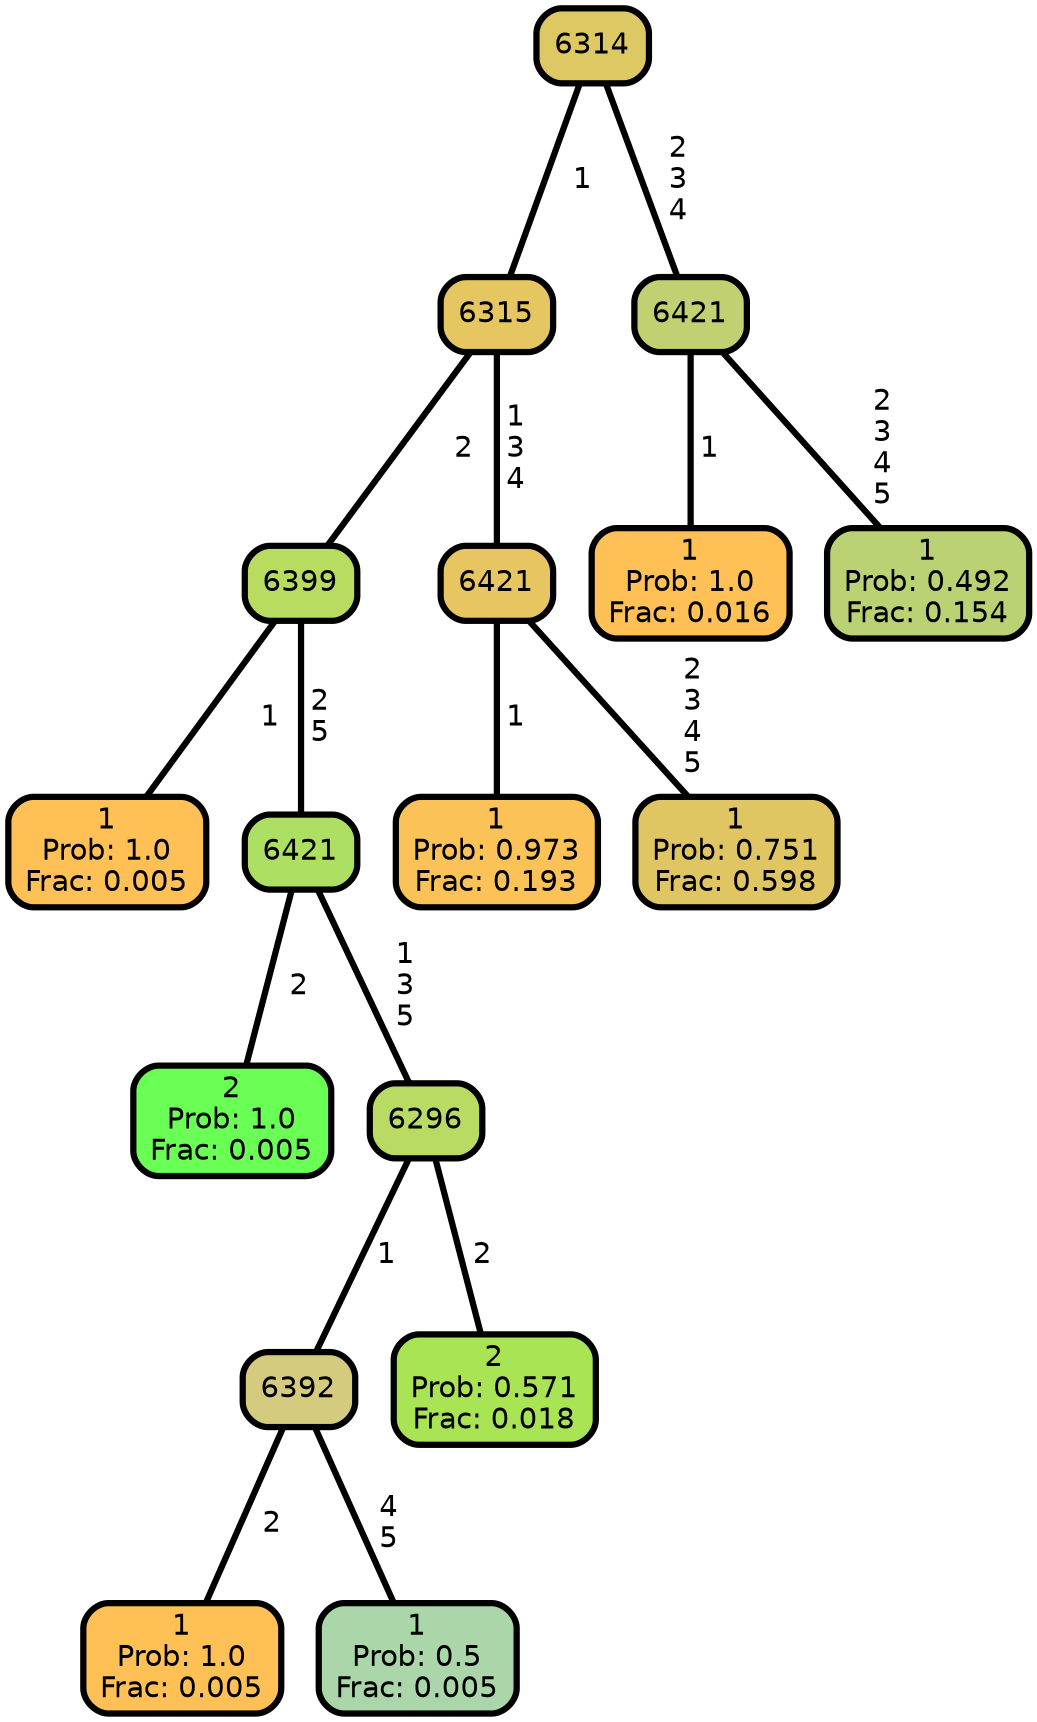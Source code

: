 graph Tree {
node [shape=box, style="filled, rounded",color="black",penwidth="3",fontcolor="black",                 fontname=helvetica] ;
graph [ranksep="0 equally", splines=straight,                 bgcolor=transparent, dpi=200] ;
edge [fontname=helvetica, color=black] ;
0 [label="1
Prob: 1.0
Frac: 0.005", fillcolor="#ffc155"] ;
1 [label="6399", fillcolor="#b8dc60"] ;
2 [label="2
Prob: 1.0
Frac: 0.005", fillcolor="#6aff55"] ;
3 [label="6421", fillcolor="#ade062"] ;
4 [label="1
Prob: 1.0
Frac: 0.005", fillcolor="#ffc155"] ;
5 [label="6392", fillcolor="#d4cb7f"] ;
6 [label="1
Prob: 0.5
Frac: 0.005", fillcolor="#aad6aa"] ;
7 [label="6296", fillcolor="#b9db64"] ;
8 [label="2
Prob: 0.571
Frac: 0.018", fillcolor="#a9e455"] ;
9 [label="6315", fillcolor="#e5c660"] ;
10 [label="1
Prob: 0.973
Frac: 0.193", fillcolor="#fac257"] ;
11 [label="6421", fillcolor="#e7c560"] ;
12 [label="1
Prob: 0.751
Frac: 0.598", fillcolor="#e0c663"] ;
13 [label="6314", fillcolor="#dec863"] ;
14 [label="1
Prob: 1.0
Frac: 0.016", fillcolor="#ffc155"] ;
15 [label="6421", fillcolor="#c1d171"] ;
16 [label="1
Prob: 0.492
Frac: 0.154", fillcolor="#bad274"] ;
1 -- 0 [label=" 1",penwidth=3] ;
1 -- 3 [label=" 2\n 5",penwidth=3] ;
3 -- 2 [label=" 2",penwidth=3] ;
3 -- 7 [label=" 1\n 3\n 5",penwidth=3] ;
5 -- 4 [label=" 2",penwidth=3] ;
5 -- 6 [label=" 4\n 5",penwidth=3] ;
7 -- 5 [label=" 1",penwidth=3] ;
7 -- 8 [label=" 2",penwidth=3] ;
9 -- 1 [label=" 2",penwidth=3] ;
9 -- 11 [label=" 1\n 3\n 4",penwidth=3] ;
11 -- 10 [label=" 1",penwidth=3] ;
11 -- 12 [label=" 2\n 3\n 4\n 5",penwidth=3] ;
13 -- 9 [label=" 1",penwidth=3] ;
13 -- 15 [label=" 2\n 3\n 4",penwidth=3] ;
15 -- 14 [label=" 1",penwidth=3] ;
15 -- 16 [label=" 2\n 3\n 4\n 5",penwidth=3] ;
{rank = same;}}